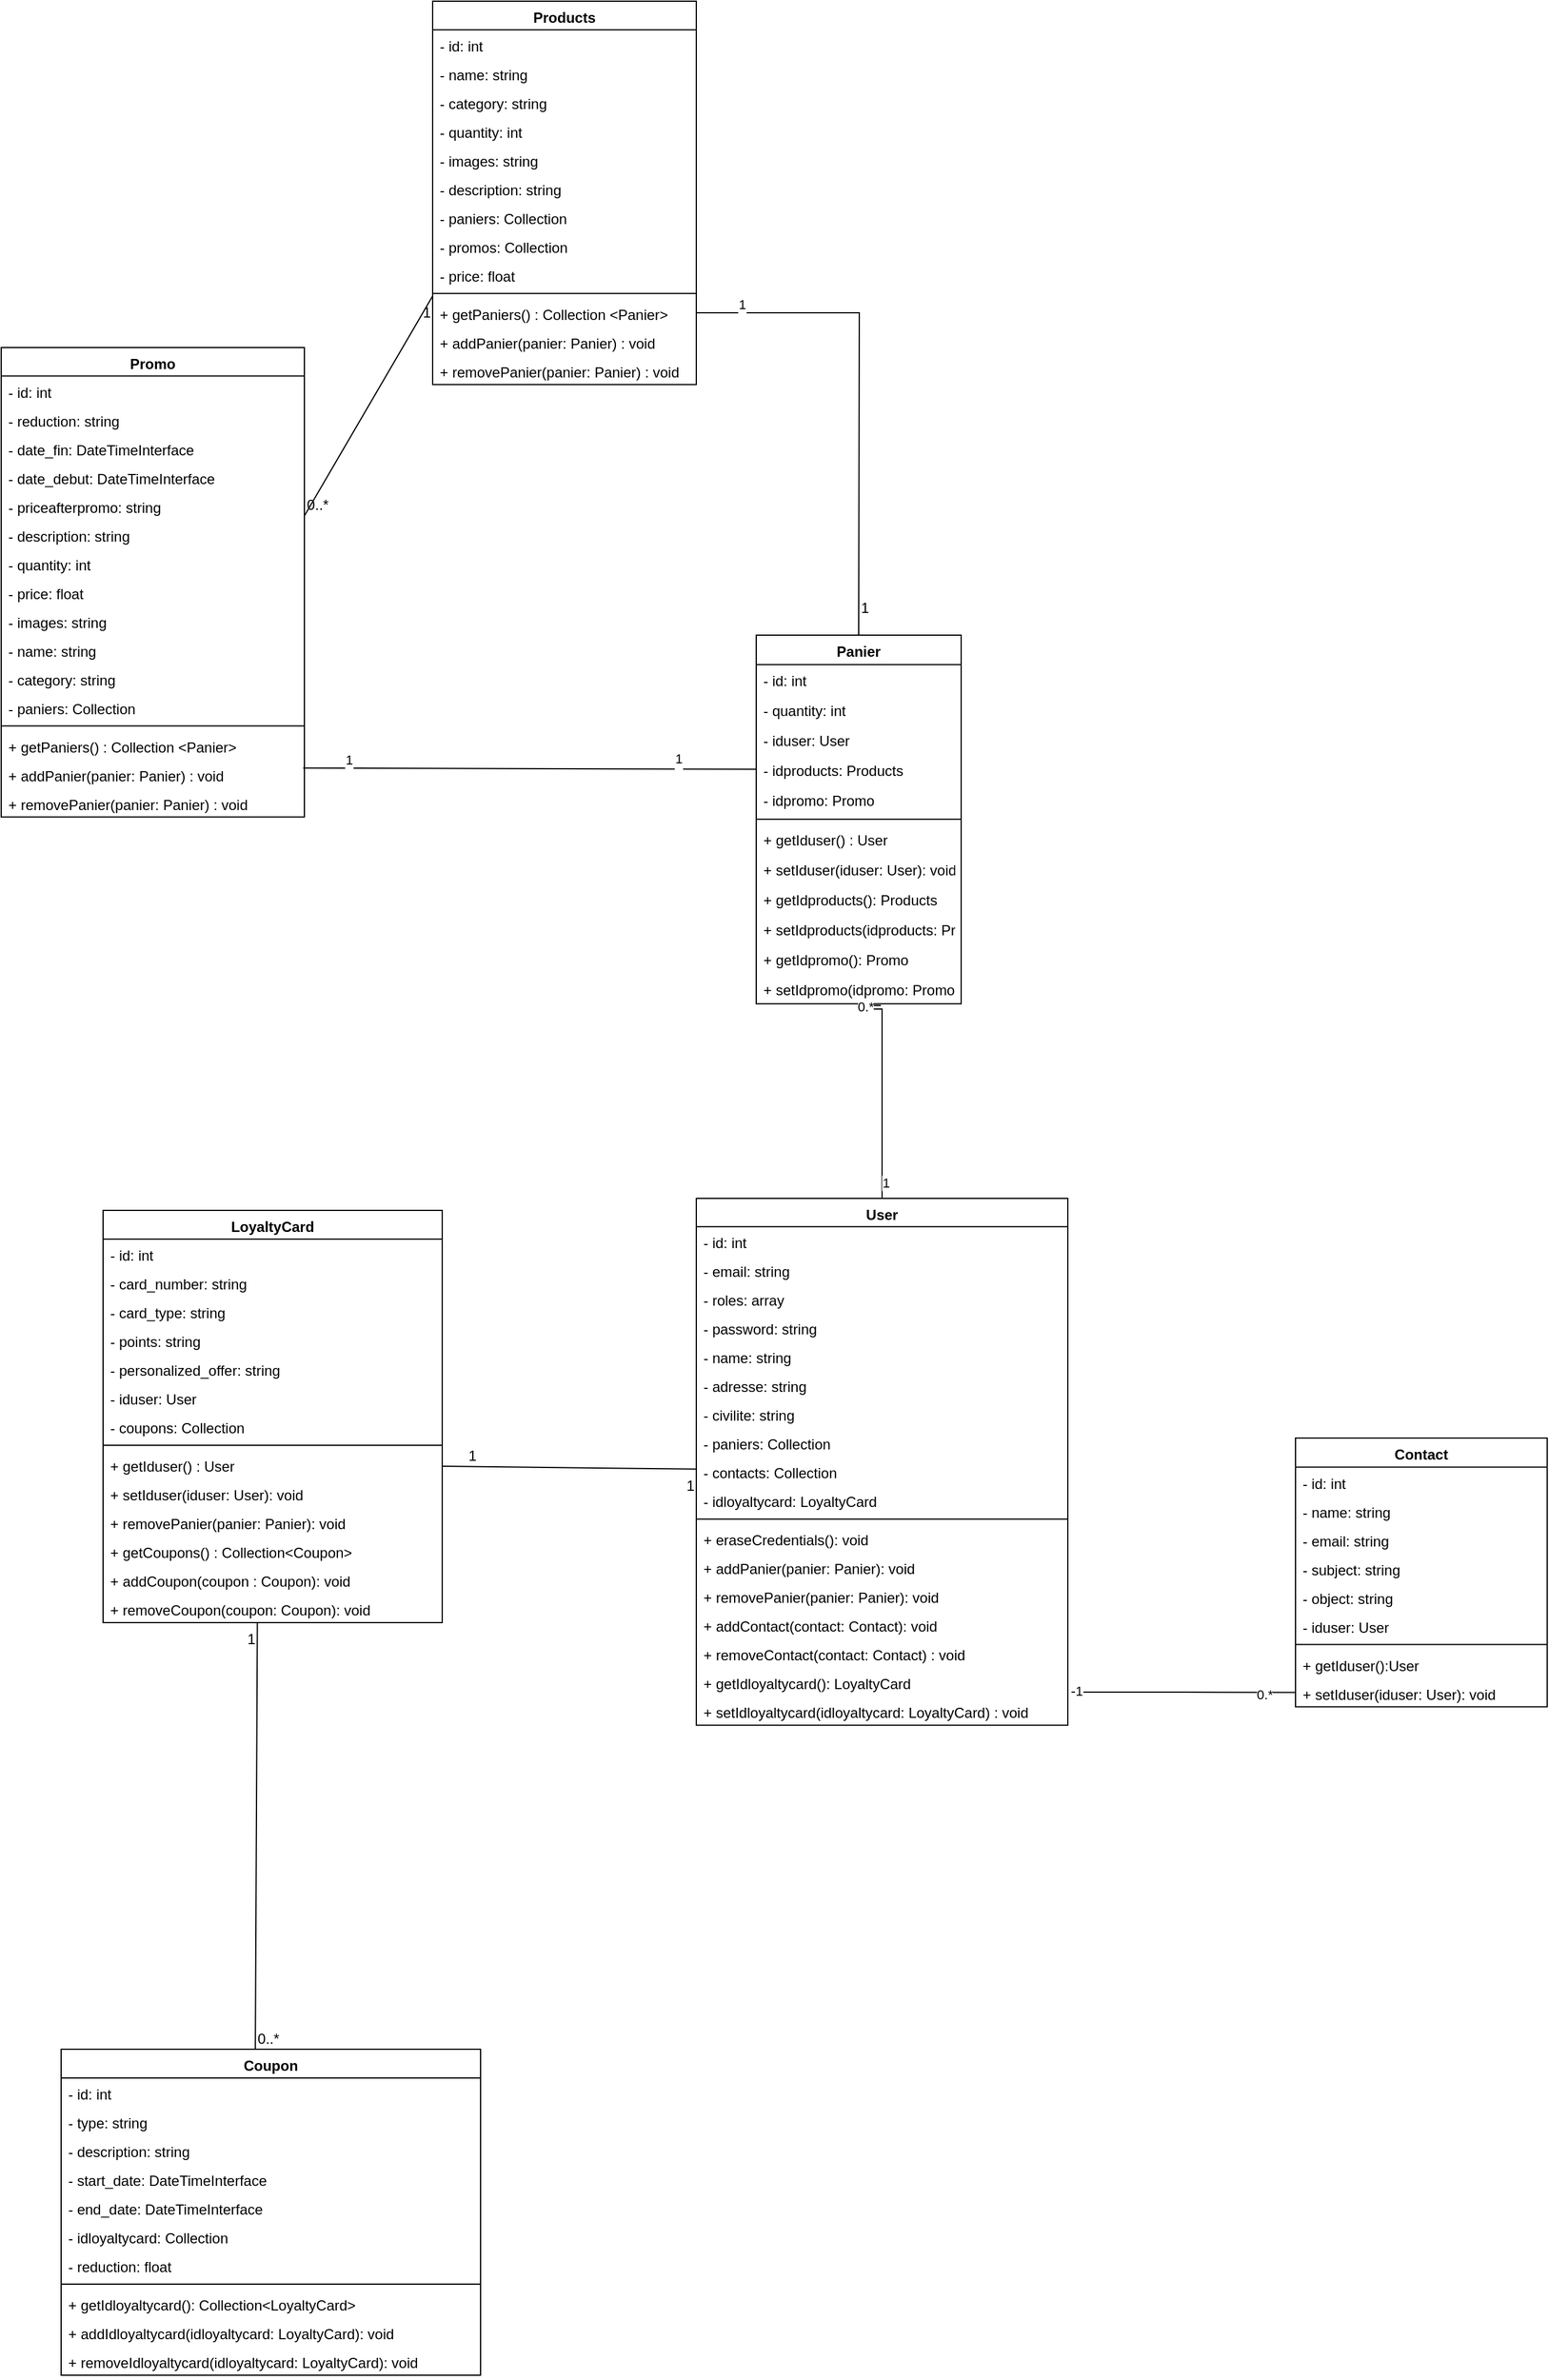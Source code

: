 <mxfile version="24.3.1" type="device">
  <diagram name="Page-1" id="Z8orhRkLqQDL-UpB7b5L">
    <mxGraphModel dx="1344" dy="1141" grid="1" gridSize="10" guides="1" tooltips="1" connect="1" arrows="1" fold="1" page="1" pageScale="1" pageWidth="827" pageHeight="1169" math="0" shadow="0">
      <root>
        <mxCell id="0" />
        <mxCell id="1" parent="0" />
        <mxCell id="rzybz_MpaNNf8O2ourKi-467" value="Promo" style="swimlane;fontStyle=1;align=center;verticalAlign=top;childLayout=stackLayout;horizontal=1;startSize=23.75;horizontalStack=0;resizeParent=1;resizeParentMax=0;resizeLast=0;collapsible=0;marginBottom=0;" vertex="1" parent="1">
          <mxGeometry x="1170" y="490" width="253" height="391.75" as="geometry" />
        </mxCell>
        <mxCell id="rzybz_MpaNNf8O2ourKi-468" value="- id: int" style="text;strokeColor=none;fillColor=none;align=left;verticalAlign=top;spacingLeft=4;spacingRight=4;overflow=hidden;rotatable=0;points=[[0,0.5],[1,0.5]];portConstraint=eastwest;" vertex="1" parent="rzybz_MpaNNf8O2ourKi-467">
          <mxGeometry y="23.75" width="253" height="24" as="geometry" />
        </mxCell>
        <mxCell id="rzybz_MpaNNf8O2ourKi-469" value="- reduction: string" style="text;strokeColor=none;fillColor=none;align=left;verticalAlign=top;spacingLeft=4;spacingRight=4;overflow=hidden;rotatable=0;points=[[0,0.5],[1,0.5]];portConstraint=eastwest;" vertex="1" parent="rzybz_MpaNNf8O2ourKi-467">
          <mxGeometry y="47.75" width="253" height="24" as="geometry" />
        </mxCell>
        <mxCell id="rzybz_MpaNNf8O2ourKi-470" value="- date_fin: DateTimeInterface" style="text;strokeColor=none;fillColor=none;align=left;verticalAlign=top;spacingLeft=4;spacingRight=4;overflow=hidden;rotatable=0;points=[[0,0.5],[1,0.5]];portConstraint=eastwest;" vertex="1" parent="rzybz_MpaNNf8O2ourKi-467">
          <mxGeometry y="71.75" width="253" height="24" as="geometry" />
        </mxCell>
        <mxCell id="rzybz_MpaNNf8O2ourKi-471" value="- date_debut: DateTimeInterface" style="text;strokeColor=none;fillColor=none;align=left;verticalAlign=top;spacingLeft=4;spacingRight=4;overflow=hidden;rotatable=0;points=[[0,0.5],[1,0.5]];portConstraint=eastwest;" vertex="1" parent="rzybz_MpaNNf8O2ourKi-467">
          <mxGeometry y="95.75" width="253" height="24" as="geometry" />
        </mxCell>
        <mxCell id="rzybz_MpaNNf8O2ourKi-472" value="- priceafterpromo: string" style="text;strokeColor=none;fillColor=none;align=left;verticalAlign=top;spacingLeft=4;spacingRight=4;overflow=hidden;rotatable=0;points=[[0,0.5],[1,0.5]];portConstraint=eastwest;" vertex="1" parent="rzybz_MpaNNf8O2ourKi-467">
          <mxGeometry y="119.75" width="253" height="24" as="geometry" />
        </mxCell>
        <mxCell id="rzybz_MpaNNf8O2ourKi-473" value="- description: string" style="text;strokeColor=none;fillColor=none;align=left;verticalAlign=top;spacingLeft=4;spacingRight=4;overflow=hidden;rotatable=0;points=[[0,0.5],[1,0.5]];portConstraint=eastwest;" vertex="1" parent="rzybz_MpaNNf8O2ourKi-467">
          <mxGeometry y="143.75" width="253" height="24" as="geometry" />
        </mxCell>
        <mxCell id="rzybz_MpaNNf8O2ourKi-474" value="- quantity: int" style="text;strokeColor=none;fillColor=none;align=left;verticalAlign=top;spacingLeft=4;spacingRight=4;overflow=hidden;rotatable=0;points=[[0,0.5],[1,0.5]];portConstraint=eastwest;" vertex="1" parent="rzybz_MpaNNf8O2ourKi-467">
          <mxGeometry y="167.75" width="253" height="24" as="geometry" />
        </mxCell>
        <mxCell id="rzybz_MpaNNf8O2ourKi-475" value="- price: float" style="text;strokeColor=none;fillColor=none;align=left;verticalAlign=top;spacingLeft=4;spacingRight=4;overflow=hidden;rotatable=0;points=[[0,0.5],[1,0.5]];portConstraint=eastwest;" vertex="1" parent="rzybz_MpaNNf8O2ourKi-467">
          <mxGeometry y="191.75" width="253" height="24" as="geometry" />
        </mxCell>
        <mxCell id="rzybz_MpaNNf8O2ourKi-476" value="- images: string" style="text;strokeColor=none;fillColor=none;align=left;verticalAlign=top;spacingLeft=4;spacingRight=4;overflow=hidden;rotatable=0;points=[[0,0.5],[1,0.5]];portConstraint=eastwest;" vertex="1" parent="rzybz_MpaNNf8O2ourKi-467">
          <mxGeometry y="215.75" width="253" height="24" as="geometry" />
        </mxCell>
        <mxCell id="rzybz_MpaNNf8O2ourKi-477" value="- name: string" style="text;strokeColor=none;fillColor=none;align=left;verticalAlign=top;spacingLeft=4;spacingRight=4;overflow=hidden;rotatable=0;points=[[0,0.5],[1,0.5]];portConstraint=eastwest;" vertex="1" parent="rzybz_MpaNNf8O2ourKi-467">
          <mxGeometry y="239.75" width="253" height="24" as="geometry" />
        </mxCell>
        <mxCell id="rzybz_MpaNNf8O2ourKi-478" value="- category: string" style="text;strokeColor=none;fillColor=none;align=left;verticalAlign=top;spacingLeft=4;spacingRight=4;overflow=hidden;rotatable=0;points=[[0,0.5],[1,0.5]];portConstraint=eastwest;" vertex="1" parent="rzybz_MpaNNf8O2ourKi-467">
          <mxGeometry y="263.75" width="253" height="24" as="geometry" />
        </mxCell>
        <mxCell id="rzybz_MpaNNf8O2ourKi-479" value="- paniers: Collection" style="text;strokeColor=none;fillColor=none;align=left;verticalAlign=top;spacingLeft=4;spacingRight=4;overflow=hidden;rotatable=0;points=[[0,0.5],[1,0.5]];portConstraint=eastwest;" vertex="1" parent="rzybz_MpaNNf8O2ourKi-467">
          <mxGeometry y="287.75" width="253" height="24" as="geometry" />
        </mxCell>
        <mxCell id="rzybz_MpaNNf8O2ourKi-480" style="line;strokeWidth=1;fillColor=none;align=left;verticalAlign=middle;spacingTop=-1;spacingLeft=3;spacingRight=3;rotatable=0;labelPosition=right;points=[];portConstraint=eastwest;strokeColor=inherit;" vertex="1" parent="rzybz_MpaNNf8O2ourKi-467">
          <mxGeometry y="311.75" width="253" height="8" as="geometry" />
        </mxCell>
        <mxCell id="rzybz_MpaNNf8O2ourKi-481" value="+ getPaniers() : Collection &lt;Panier&gt;" style="text;strokeColor=none;fillColor=none;align=left;verticalAlign=top;spacingLeft=4;spacingRight=4;overflow=hidden;rotatable=0;points=[[0,0.5],[1,0.5]];portConstraint=eastwest;" vertex="1" parent="rzybz_MpaNNf8O2ourKi-467">
          <mxGeometry y="319.75" width="253" height="24" as="geometry" />
        </mxCell>
        <mxCell id="rzybz_MpaNNf8O2ourKi-482" value="+ addPanier(panier: Panier) : void" style="text;strokeColor=none;fillColor=none;align=left;verticalAlign=top;spacingLeft=4;spacingRight=4;overflow=hidden;rotatable=0;points=[[0,0.5],[1,0.5]];portConstraint=eastwest;" vertex="1" parent="rzybz_MpaNNf8O2ourKi-467">
          <mxGeometry y="343.75" width="253" height="24" as="geometry" />
        </mxCell>
        <mxCell id="rzybz_MpaNNf8O2ourKi-483" value="+ removePanier(panier: Panier) : void" style="text;strokeColor=none;fillColor=none;align=left;verticalAlign=top;spacingLeft=4;spacingRight=4;overflow=hidden;rotatable=0;points=[[0,0.5],[1,0.5]];portConstraint=eastwest;" vertex="1" parent="rzybz_MpaNNf8O2ourKi-467">
          <mxGeometry y="367.75" width="253" height="24" as="geometry" />
        </mxCell>
        <mxCell id="rzybz_MpaNNf8O2ourKi-495" value="Products" style="swimlane;fontStyle=1;align=center;verticalAlign=top;childLayout=stackLayout;horizontal=1;startSize=23.924;horizontalStack=0;resizeParent=1;resizeParentMax=0;resizeLast=0;collapsible=0;marginBottom=0;" vertex="1" parent="1">
          <mxGeometry x="1530" y="201" width="220" height="319.924" as="geometry" />
        </mxCell>
        <mxCell id="rzybz_MpaNNf8O2ourKi-496" value="- id: int" style="text;strokeColor=none;fillColor=none;align=left;verticalAlign=top;spacingLeft=4;spacingRight=4;overflow=hidden;rotatable=0;points=[[0,0.5],[1,0.5]];portConstraint=eastwest;" vertex="1" parent="rzybz_MpaNNf8O2ourKi-495">
          <mxGeometry y="23.924" width="220" height="24" as="geometry" />
        </mxCell>
        <mxCell id="rzybz_MpaNNf8O2ourKi-497" value="- name: string" style="text;strokeColor=none;fillColor=none;align=left;verticalAlign=top;spacingLeft=4;spacingRight=4;overflow=hidden;rotatable=0;points=[[0,0.5],[1,0.5]];portConstraint=eastwest;" vertex="1" parent="rzybz_MpaNNf8O2ourKi-495">
          <mxGeometry y="47.924" width="220" height="24" as="geometry" />
        </mxCell>
        <mxCell id="rzybz_MpaNNf8O2ourKi-498" value="- category: string" style="text;strokeColor=none;fillColor=none;align=left;verticalAlign=top;spacingLeft=4;spacingRight=4;overflow=hidden;rotatable=0;points=[[0,0.5],[1,0.5]];portConstraint=eastwest;" vertex="1" parent="rzybz_MpaNNf8O2ourKi-495">
          <mxGeometry y="71.924" width="220" height="24" as="geometry" />
        </mxCell>
        <mxCell id="rzybz_MpaNNf8O2ourKi-499" value="- quantity: int" style="text;strokeColor=none;fillColor=none;align=left;verticalAlign=top;spacingLeft=4;spacingRight=4;overflow=hidden;rotatable=0;points=[[0,0.5],[1,0.5]];portConstraint=eastwest;" vertex="1" parent="rzybz_MpaNNf8O2ourKi-495">
          <mxGeometry y="95.924" width="220" height="24" as="geometry" />
        </mxCell>
        <mxCell id="rzybz_MpaNNf8O2ourKi-500" value="- images: string" style="text;strokeColor=none;fillColor=none;align=left;verticalAlign=top;spacingLeft=4;spacingRight=4;overflow=hidden;rotatable=0;points=[[0,0.5],[1,0.5]];portConstraint=eastwest;" vertex="1" parent="rzybz_MpaNNf8O2ourKi-495">
          <mxGeometry y="119.924" width="220" height="24" as="geometry" />
        </mxCell>
        <mxCell id="rzybz_MpaNNf8O2ourKi-501" value="- description: string" style="text;strokeColor=none;fillColor=none;align=left;verticalAlign=top;spacingLeft=4;spacingRight=4;overflow=hidden;rotatable=0;points=[[0,0.5],[1,0.5]];portConstraint=eastwest;" vertex="1" parent="rzybz_MpaNNf8O2ourKi-495">
          <mxGeometry y="143.924" width="220" height="24" as="geometry" />
        </mxCell>
        <mxCell id="rzybz_MpaNNf8O2ourKi-502" value="- paniers: Collection" style="text;strokeColor=none;fillColor=none;align=left;verticalAlign=top;spacingLeft=4;spacingRight=4;overflow=hidden;rotatable=0;points=[[0,0.5],[1,0.5]];portConstraint=eastwest;" vertex="1" parent="rzybz_MpaNNf8O2ourKi-495">
          <mxGeometry y="167.924" width="220" height="24" as="geometry" />
        </mxCell>
        <mxCell id="rzybz_MpaNNf8O2ourKi-503" value="- promos: Collection" style="text;strokeColor=none;fillColor=none;align=left;verticalAlign=top;spacingLeft=4;spacingRight=4;overflow=hidden;rotatable=0;points=[[0,0.5],[1,0.5]];portConstraint=eastwest;" vertex="1" parent="rzybz_MpaNNf8O2ourKi-495">
          <mxGeometry y="191.924" width="220" height="24" as="geometry" />
        </mxCell>
        <mxCell id="rzybz_MpaNNf8O2ourKi-504" value="- price: float" style="text;strokeColor=none;fillColor=none;align=left;verticalAlign=top;spacingLeft=4;spacingRight=4;overflow=hidden;rotatable=0;points=[[0,0.5],[1,0.5]];portConstraint=eastwest;" vertex="1" parent="rzybz_MpaNNf8O2ourKi-495">
          <mxGeometry y="215.924" width="220" height="24" as="geometry" />
        </mxCell>
        <mxCell id="rzybz_MpaNNf8O2ourKi-505" style="line;strokeWidth=1;fillColor=none;align=left;verticalAlign=middle;spacingTop=-1;spacingLeft=3;spacingRight=3;rotatable=0;labelPosition=right;points=[];portConstraint=eastwest;strokeColor=inherit;" vertex="1" parent="rzybz_MpaNNf8O2ourKi-495">
          <mxGeometry y="239.924" width="220" height="8" as="geometry" />
        </mxCell>
        <mxCell id="rzybz_MpaNNf8O2ourKi-515" value="+ getPaniers() : Collection &lt;Panier&gt;" style="text;strokeColor=none;fillColor=none;align=left;verticalAlign=top;spacingLeft=4;spacingRight=4;overflow=hidden;rotatable=0;points=[[0,0.5],[1,0.5]];portConstraint=eastwest;" vertex="1" parent="rzybz_MpaNNf8O2ourKi-495">
          <mxGeometry y="247.924" width="220" height="24" as="geometry" />
        </mxCell>
        <mxCell id="rzybz_MpaNNf8O2ourKi-516" value="+ addPanier(panier: Panier) : void" style="text;strokeColor=none;fillColor=none;align=left;verticalAlign=top;spacingLeft=4;spacingRight=4;overflow=hidden;rotatable=0;points=[[0,0.5],[1,0.5]];portConstraint=eastwest;" vertex="1" parent="rzybz_MpaNNf8O2ourKi-495">
          <mxGeometry y="271.924" width="220" height="24" as="geometry" />
        </mxCell>
        <mxCell id="rzybz_MpaNNf8O2ourKi-517" value="+ removePanier(panier: Panier) : void" style="text;strokeColor=none;fillColor=none;align=left;verticalAlign=top;spacingLeft=4;spacingRight=4;overflow=hidden;rotatable=0;points=[[0,0.5],[1,0.5]];portConstraint=eastwest;" vertex="1" parent="rzybz_MpaNNf8O2ourKi-495">
          <mxGeometry y="295.924" width="220" height="24" as="geometry" />
        </mxCell>
        <mxCell id="rzybz_MpaNNf8O2ourKi-519" value="Panier" style="swimlane;fontStyle=1;align=center;verticalAlign=top;childLayout=stackLayout;horizontal=1;startSize=24.679;horizontalStack=0;resizeParent=1;resizeParentMax=0;resizeLast=0;collapsible=0;marginBottom=0;" vertex="1" parent="1">
          <mxGeometry x="1800" y="730" width="171" height="307.679" as="geometry" />
        </mxCell>
        <mxCell id="rzybz_MpaNNf8O2ourKi-520" value="- id: int" style="text;strokeColor=none;fillColor=none;align=left;verticalAlign=top;spacingLeft=4;spacingRight=4;overflow=hidden;rotatable=0;points=[[0,0.5],[1,0.5]];portConstraint=eastwest;" vertex="1" parent="rzybz_MpaNNf8O2ourKi-519">
          <mxGeometry y="24.679" width="171" height="25" as="geometry" />
        </mxCell>
        <mxCell id="rzybz_MpaNNf8O2ourKi-521" value="- quantity: int" style="text;strokeColor=none;fillColor=none;align=left;verticalAlign=top;spacingLeft=4;spacingRight=4;overflow=hidden;rotatable=0;points=[[0,0.5],[1,0.5]];portConstraint=eastwest;" vertex="1" parent="rzybz_MpaNNf8O2ourKi-519">
          <mxGeometry y="49.679" width="171" height="25" as="geometry" />
        </mxCell>
        <mxCell id="rzybz_MpaNNf8O2ourKi-522" value="- iduser: User" style="text;strokeColor=none;fillColor=none;align=left;verticalAlign=top;spacingLeft=4;spacingRight=4;overflow=hidden;rotatable=0;points=[[0,0.5],[1,0.5]];portConstraint=eastwest;" vertex="1" parent="rzybz_MpaNNf8O2ourKi-519">
          <mxGeometry y="74.679" width="171" height="25" as="geometry" />
        </mxCell>
        <mxCell id="rzybz_MpaNNf8O2ourKi-523" value="- idproducts: Products" style="text;strokeColor=none;fillColor=none;align=left;verticalAlign=top;spacingLeft=4;spacingRight=4;overflow=hidden;rotatable=0;points=[[0,0.5],[1,0.5]];portConstraint=eastwest;" vertex="1" parent="rzybz_MpaNNf8O2ourKi-519">
          <mxGeometry y="99.679" width="171" height="25" as="geometry" />
        </mxCell>
        <mxCell id="rzybz_MpaNNf8O2ourKi-524" value="- idpromo: Promo" style="text;strokeColor=none;fillColor=none;align=left;verticalAlign=top;spacingLeft=4;spacingRight=4;overflow=hidden;rotatable=0;points=[[0,0.5],[1,0.5]];portConstraint=eastwest;" vertex="1" parent="rzybz_MpaNNf8O2ourKi-519">
          <mxGeometry y="124.679" width="171" height="25" as="geometry" />
        </mxCell>
        <mxCell id="rzybz_MpaNNf8O2ourKi-525" style="line;strokeWidth=1;fillColor=none;align=left;verticalAlign=middle;spacingTop=-1;spacingLeft=3;spacingRight=3;rotatable=0;labelPosition=right;points=[];portConstraint=eastwest;strokeColor=inherit;" vertex="1" parent="rzybz_MpaNNf8O2ourKi-519">
          <mxGeometry y="149.679" width="171" height="8" as="geometry" />
        </mxCell>
        <mxCell id="rzybz_MpaNNf8O2ourKi-526" value="+ getIduser() : User" style="text;strokeColor=none;fillColor=none;align=left;verticalAlign=top;spacingLeft=4;spacingRight=4;overflow=hidden;rotatable=0;points=[[0,0.5],[1,0.5]];portConstraint=eastwest;" vertex="1" parent="rzybz_MpaNNf8O2ourKi-519">
          <mxGeometry y="157.679" width="171" height="25" as="geometry" />
        </mxCell>
        <mxCell id="rzybz_MpaNNf8O2ourKi-527" value="+ setIduser(iduser: User): void" style="text;strokeColor=none;fillColor=none;align=left;verticalAlign=top;spacingLeft=4;spacingRight=4;overflow=hidden;rotatable=0;points=[[0,0.5],[1,0.5]];portConstraint=eastwest;" vertex="1" parent="rzybz_MpaNNf8O2ourKi-519">
          <mxGeometry y="182.679" width="171" height="25" as="geometry" />
        </mxCell>
        <mxCell id="rzybz_MpaNNf8O2ourKi-528" value="+ getIdproducts(): Products" style="text;strokeColor=none;fillColor=none;align=left;verticalAlign=top;spacingLeft=4;spacingRight=4;overflow=hidden;rotatable=0;points=[[0,0.5],[1,0.5]];portConstraint=eastwest;" vertex="1" parent="rzybz_MpaNNf8O2ourKi-519">
          <mxGeometry y="207.679" width="171" height="25" as="geometry" />
        </mxCell>
        <mxCell id="rzybz_MpaNNf8O2ourKi-529" value="+ setIdproducts(idproducts: Products): void" style="text;strokeColor=none;fillColor=none;align=left;verticalAlign=top;spacingLeft=4;spacingRight=4;overflow=hidden;rotatable=0;points=[[0,0.5],[1,0.5]];portConstraint=eastwest;" vertex="1" parent="rzybz_MpaNNf8O2ourKi-519">
          <mxGeometry y="232.679" width="171" height="25" as="geometry" />
        </mxCell>
        <mxCell id="rzybz_MpaNNf8O2ourKi-530" value="+ getIdpromo(): Promo" style="text;strokeColor=none;fillColor=none;align=left;verticalAlign=top;spacingLeft=4;spacingRight=4;overflow=hidden;rotatable=0;points=[[0,0.5],[1,0.5]];portConstraint=eastwest;" vertex="1" parent="rzybz_MpaNNf8O2ourKi-519">
          <mxGeometry y="257.679" width="171" height="25" as="geometry" />
        </mxCell>
        <mxCell id="rzybz_MpaNNf8O2ourKi-531" value="+ setIdpromo(idpromo: Promo): void" style="text;strokeColor=none;fillColor=none;align=left;verticalAlign=top;spacingLeft=4;spacingRight=4;overflow=hidden;rotatable=0;points=[[0,0.5],[1,0.5]];portConstraint=eastwest;" vertex="1" parent="rzybz_MpaNNf8O2ourKi-519">
          <mxGeometry y="282.679" width="171" height="25" as="geometry" />
        </mxCell>
        <mxCell id="rzybz_MpaNNf8O2ourKi-1507" style="edgeStyle=orthogonalEdgeStyle;rounded=0;orthogonalLoop=1;jettySize=auto;html=1;exitX=1.01;exitY=0.851;exitDx=0;exitDy=0;exitPerimeter=0;endArrow=none;endFill=0;" edge="1" parent="1" source="rzybz_MpaNNf8O2ourKi-551" target="rzybz_MpaNNf8O2ourKi-623">
          <mxGeometry relative="1" as="geometry" />
        </mxCell>
        <mxCell id="rzybz_MpaNNf8O2ourKi-1513" value="0.*" style="edgeLabel;html=1;align=center;verticalAlign=middle;resizable=0;points=[];" vertex="1" connectable="0" parent="rzybz_MpaNNf8O2ourKi-1507">
          <mxGeometry x="0.918" y="-1" relative="1" as="geometry">
            <mxPoint x="-19" as="offset" />
          </mxGeometry>
        </mxCell>
        <mxCell id="rzybz_MpaNNf8O2ourKi-1514" value="&lt;div&gt;1&lt;/div&gt;" style="edgeLabel;html=1;align=center;verticalAlign=middle;resizable=0;points=[];" vertex="1" connectable="0" parent="rzybz_MpaNNf8O2ourKi-1507">
          <mxGeometry x="-0.934" y="1" relative="1" as="geometry">
            <mxPoint as="offset" />
          </mxGeometry>
        </mxCell>
        <mxCell id="rzybz_MpaNNf8O2ourKi-1569" style="edgeStyle=orthogonalEdgeStyle;rounded=0;orthogonalLoop=1;jettySize=auto;html=1;endArrow=none;endFill=0;entryX=0.608;entryY=1.053;entryDx=0;entryDy=0;entryPerimeter=0;" edge="1" parent="1" source="rzybz_MpaNNf8O2ourKi-534" target="rzybz_MpaNNf8O2ourKi-531">
          <mxGeometry relative="1" as="geometry">
            <mxPoint x="1971" y="1075.24" as="targetPoint" />
            <Array as="points">
              <mxPoint x="1905" y="1042" />
              <mxPoint x="1886" y="1042" />
              <mxPoint x="1886" y="1039" />
            </Array>
          </mxGeometry>
        </mxCell>
        <mxCell id="rzybz_MpaNNf8O2ourKi-1570" value="1" style="edgeLabel;html=1;align=center;verticalAlign=middle;resizable=0;points=[];" vertex="1" connectable="0" parent="rzybz_MpaNNf8O2ourKi-1569">
          <mxGeometry x="-0.863" y="-3" relative="1" as="geometry">
            <mxPoint as="offset" />
          </mxGeometry>
        </mxCell>
        <mxCell id="rzybz_MpaNNf8O2ourKi-1571" value="0.*" style="edgeLabel;html=1;align=center;verticalAlign=middle;resizable=0;points=[];" vertex="1" connectable="0" parent="rzybz_MpaNNf8O2ourKi-1569">
          <mxGeometry x="0.739" y="-2" relative="1" as="geometry">
            <mxPoint as="offset" />
          </mxGeometry>
        </mxCell>
        <mxCell id="rzybz_MpaNNf8O2ourKi-534" value="User" style="swimlane;fontStyle=1;align=center;verticalAlign=top;childLayout=stackLayout;horizontal=1;startSize=23.568;horizontalStack=0;resizeParent=1;resizeParentMax=0;resizeLast=0;collapsible=0;marginBottom=0;" vertex="1" parent="1">
          <mxGeometry x="1750" y="1200" width="310" height="439.568" as="geometry" />
        </mxCell>
        <mxCell id="rzybz_MpaNNf8O2ourKi-535" value="- id: int" style="text;strokeColor=none;fillColor=none;align=left;verticalAlign=top;spacingLeft=4;spacingRight=4;overflow=hidden;rotatable=0;points=[[0,0.5],[1,0.5]];portConstraint=eastwest;" vertex="1" parent="rzybz_MpaNNf8O2ourKi-534">
          <mxGeometry y="23.568" width="310" height="24" as="geometry" />
        </mxCell>
        <mxCell id="rzybz_MpaNNf8O2ourKi-536" value="- email: string" style="text;strokeColor=none;fillColor=none;align=left;verticalAlign=top;spacingLeft=4;spacingRight=4;overflow=hidden;rotatable=0;points=[[0,0.5],[1,0.5]];portConstraint=eastwest;" vertex="1" parent="rzybz_MpaNNf8O2ourKi-534">
          <mxGeometry y="47.568" width="310" height="24" as="geometry" />
        </mxCell>
        <mxCell id="rzybz_MpaNNf8O2ourKi-537" value="- roles: array" style="text;strokeColor=none;fillColor=none;align=left;verticalAlign=top;spacingLeft=4;spacingRight=4;overflow=hidden;rotatable=0;points=[[0,0.5],[1,0.5]];portConstraint=eastwest;" vertex="1" parent="rzybz_MpaNNf8O2ourKi-534">
          <mxGeometry y="71.568" width="310" height="24" as="geometry" />
        </mxCell>
        <mxCell id="rzybz_MpaNNf8O2ourKi-538" value="- password: string" style="text;strokeColor=none;fillColor=none;align=left;verticalAlign=top;spacingLeft=4;spacingRight=4;overflow=hidden;rotatable=0;points=[[0,0.5],[1,0.5]];portConstraint=eastwest;" vertex="1" parent="rzybz_MpaNNf8O2ourKi-534">
          <mxGeometry y="95.568" width="310" height="24" as="geometry" />
        </mxCell>
        <mxCell id="rzybz_MpaNNf8O2ourKi-539" value="- name: string" style="text;strokeColor=none;fillColor=none;align=left;verticalAlign=top;spacingLeft=4;spacingRight=4;overflow=hidden;rotatable=0;points=[[0,0.5],[1,0.5]];portConstraint=eastwest;" vertex="1" parent="rzybz_MpaNNf8O2ourKi-534">
          <mxGeometry y="119.568" width="310" height="24" as="geometry" />
        </mxCell>
        <mxCell id="rzybz_MpaNNf8O2ourKi-540" value="- adresse: string" style="text;strokeColor=none;fillColor=none;align=left;verticalAlign=top;spacingLeft=4;spacingRight=4;overflow=hidden;rotatable=0;points=[[0,0.5],[1,0.5]];portConstraint=eastwest;" vertex="1" parent="rzybz_MpaNNf8O2ourKi-534">
          <mxGeometry y="143.568" width="310" height="24" as="geometry" />
        </mxCell>
        <mxCell id="rzybz_MpaNNf8O2ourKi-541" value="- civilite: string" style="text;strokeColor=none;fillColor=none;align=left;verticalAlign=top;spacingLeft=4;spacingRight=4;overflow=hidden;rotatable=0;points=[[0,0.5],[1,0.5]];portConstraint=eastwest;" vertex="1" parent="rzybz_MpaNNf8O2ourKi-534">
          <mxGeometry y="167.568" width="310" height="24" as="geometry" />
        </mxCell>
        <mxCell id="rzybz_MpaNNf8O2ourKi-542" value="- paniers: Collection" style="text;strokeColor=none;fillColor=none;align=left;verticalAlign=top;spacingLeft=4;spacingRight=4;overflow=hidden;rotatable=0;points=[[0,0.5],[1,0.5]];portConstraint=eastwest;" vertex="1" parent="rzybz_MpaNNf8O2ourKi-534">
          <mxGeometry y="191.568" width="310" height="24" as="geometry" />
        </mxCell>
        <mxCell id="rzybz_MpaNNf8O2ourKi-543" value="- contacts: Collection" style="text;strokeColor=none;fillColor=none;align=left;verticalAlign=top;spacingLeft=4;spacingRight=4;overflow=hidden;rotatable=0;points=[[0,0.5],[1,0.5]];portConstraint=eastwest;" vertex="1" parent="rzybz_MpaNNf8O2ourKi-534">
          <mxGeometry y="215.568" width="310" height="24" as="geometry" />
        </mxCell>
        <mxCell id="rzybz_MpaNNf8O2ourKi-544" value="- idloyaltycard: LoyaltyCard" style="text;strokeColor=none;fillColor=none;align=left;verticalAlign=top;spacingLeft=4;spacingRight=4;overflow=hidden;rotatable=0;points=[[0,0.5],[1,0.5]];portConstraint=eastwest;" vertex="1" parent="rzybz_MpaNNf8O2ourKi-534">
          <mxGeometry y="239.568" width="310" height="24" as="geometry" />
        </mxCell>
        <mxCell id="rzybz_MpaNNf8O2ourKi-545" style="line;strokeWidth=1;fillColor=none;align=left;verticalAlign=middle;spacingTop=-1;spacingLeft=3;spacingRight=3;rotatable=0;labelPosition=right;points=[];portConstraint=eastwest;strokeColor=inherit;" vertex="1" parent="rzybz_MpaNNf8O2ourKi-534">
          <mxGeometry y="263.568" width="310" height="8" as="geometry" />
        </mxCell>
        <mxCell id="rzybz_MpaNNf8O2ourKi-546" value="+ eraseCredentials(): void" style="text;strokeColor=none;fillColor=none;align=left;verticalAlign=top;spacingLeft=4;spacingRight=4;overflow=hidden;rotatable=0;points=[[0,0.5],[1,0.5]];portConstraint=eastwest;" vertex="1" parent="rzybz_MpaNNf8O2ourKi-534">
          <mxGeometry y="271.568" width="310" height="24" as="geometry" />
        </mxCell>
        <mxCell id="rzybz_MpaNNf8O2ourKi-547" value="+ addPanier(panier: Panier): void" style="text;strokeColor=none;fillColor=none;align=left;verticalAlign=top;spacingLeft=4;spacingRight=4;overflow=hidden;rotatable=0;points=[[0,0.5],[1,0.5]];portConstraint=eastwest;" vertex="1" parent="rzybz_MpaNNf8O2ourKi-534">
          <mxGeometry y="295.568" width="310" height="24" as="geometry" />
        </mxCell>
        <mxCell id="rzybz_MpaNNf8O2ourKi-548" value="+ removePanier(panier: Panier): void" style="text;strokeColor=none;fillColor=none;align=left;verticalAlign=top;spacingLeft=4;spacingRight=4;overflow=hidden;rotatable=0;points=[[0,0.5],[1,0.5]];portConstraint=eastwest;" vertex="1" parent="rzybz_MpaNNf8O2ourKi-534">
          <mxGeometry y="319.568" width="310" height="24" as="geometry" />
        </mxCell>
        <mxCell id="rzybz_MpaNNf8O2ourKi-549" value="+ addContact(contact: Contact): void" style="text;strokeColor=none;fillColor=none;align=left;verticalAlign=top;spacingLeft=4;spacingRight=4;overflow=hidden;rotatable=0;points=[[0,0.5],[1,0.5]];portConstraint=eastwest;" vertex="1" parent="rzybz_MpaNNf8O2ourKi-534">
          <mxGeometry y="343.568" width="310" height="24" as="geometry" />
        </mxCell>
        <mxCell id="rzybz_MpaNNf8O2ourKi-550" value="+ removeContact(contact: Contact) : void" style="text;strokeColor=none;fillColor=none;align=left;verticalAlign=top;spacingLeft=4;spacingRight=4;overflow=hidden;rotatable=0;points=[[0,0.5],[1,0.5]];portConstraint=eastwest;" vertex="1" parent="rzybz_MpaNNf8O2ourKi-534">
          <mxGeometry y="367.568" width="310" height="24" as="geometry" />
        </mxCell>
        <mxCell id="rzybz_MpaNNf8O2ourKi-551" value="+ getIdloyaltycard(): LoyaltyCard" style="text;strokeColor=none;fillColor=none;align=left;verticalAlign=top;spacingLeft=4;spacingRight=4;overflow=hidden;rotatable=0;points=[[0,0.5],[1,0.5]];portConstraint=eastwest;" vertex="1" parent="rzybz_MpaNNf8O2ourKi-534">
          <mxGeometry y="391.568" width="310" height="24" as="geometry" />
        </mxCell>
        <mxCell id="rzybz_MpaNNf8O2ourKi-552" value="+ setIdloyaltycard(idloyaltycard: LoyaltyCard) : void" style="text;strokeColor=none;fillColor=none;align=left;verticalAlign=top;spacingLeft=4;spacingRight=4;overflow=hidden;rotatable=0;points=[[0,0.5],[1,0.5]];portConstraint=eastwest;" vertex="1" parent="rzybz_MpaNNf8O2ourKi-534">
          <mxGeometry y="415.568" width="310" height="24" as="geometry" />
        </mxCell>
        <mxCell id="rzybz_MpaNNf8O2ourKi-568" value="LoyaltyCard" style="swimlane;fontStyle=1;align=center;verticalAlign=top;childLayout=stackLayout;horizontal=1;startSize=23.977;horizontalStack=0;resizeParent=1;resizeParentMax=0;resizeLast=0;collapsible=0;marginBottom=0;" vertex="1" parent="1">
          <mxGeometry x="1255" y="1210" width="283" height="343.977" as="geometry" />
        </mxCell>
        <mxCell id="rzybz_MpaNNf8O2ourKi-569" value="- id: int" style="text;strokeColor=none;fillColor=none;align=left;verticalAlign=top;spacingLeft=4;spacingRight=4;overflow=hidden;rotatable=0;points=[[0,0.5],[1,0.5]];portConstraint=eastwest;" vertex="1" parent="rzybz_MpaNNf8O2ourKi-568">
          <mxGeometry y="23.977" width="283" height="24" as="geometry" />
        </mxCell>
        <mxCell id="rzybz_MpaNNf8O2ourKi-570" value="- card_number: string" style="text;strokeColor=none;fillColor=none;align=left;verticalAlign=top;spacingLeft=4;spacingRight=4;overflow=hidden;rotatable=0;points=[[0,0.5],[1,0.5]];portConstraint=eastwest;" vertex="1" parent="rzybz_MpaNNf8O2ourKi-568">
          <mxGeometry y="47.977" width="283" height="24" as="geometry" />
        </mxCell>
        <mxCell id="rzybz_MpaNNf8O2ourKi-571" value="- card_type: string" style="text;strokeColor=none;fillColor=none;align=left;verticalAlign=top;spacingLeft=4;spacingRight=4;overflow=hidden;rotatable=0;points=[[0,0.5],[1,0.5]];portConstraint=eastwest;" vertex="1" parent="rzybz_MpaNNf8O2ourKi-568">
          <mxGeometry y="71.977" width="283" height="24" as="geometry" />
        </mxCell>
        <mxCell id="rzybz_MpaNNf8O2ourKi-572" value="- points: string" style="text;strokeColor=none;fillColor=none;align=left;verticalAlign=top;spacingLeft=4;spacingRight=4;overflow=hidden;rotatable=0;points=[[0,0.5],[1,0.5]];portConstraint=eastwest;" vertex="1" parent="rzybz_MpaNNf8O2ourKi-568">
          <mxGeometry y="95.977" width="283" height="24" as="geometry" />
        </mxCell>
        <mxCell id="rzybz_MpaNNf8O2ourKi-573" value="- personalized_offer: string" style="text;strokeColor=none;fillColor=none;align=left;verticalAlign=top;spacingLeft=4;spacingRight=4;overflow=hidden;rotatable=0;points=[[0,0.5],[1,0.5]];portConstraint=eastwest;" vertex="1" parent="rzybz_MpaNNf8O2ourKi-568">
          <mxGeometry y="119.977" width="283" height="24" as="geometry" />
        </mxCell>
        <mxCell id="rzybz_MpaNNf8O2ourKi-574" value="- iduser: User" style="text;strokeColor=none;fillColor=none;align=left;verticalAlign=top;spacingLeft=4;spacingRight=4;overflow=hidden;rotatable=0;points=[[0,0.5],[1,0.5]];portConstraint=eastwest;" vertex="1" parent="rzybz_MpaNNf8O2ourKi-568">
          <mxGeometry y="143.977" width="283" height="24" as="geometry" />
        </mxCell>
        <mxCell id="rzybz_MpaNNf8O2ourKi-575" value="- coupons: Collection" style="text;strokeColor=none;fillColor=none;align=left;verticalAlign=top;spacingLeft=4;spacingRight=4;overflow=hidden;rotatable=0;points=[[0,0.5],[1,0.5]];portConstraint=eastwest;" vertex="1" parent="rzybz_MpaNNf8O2ourKi-568">
          <mxGeometry y="167.977" width="283" height="24" as="geometry" />
        </mxCell>
        <mxCell id="rzybz_MpaNNf8O2ourKi-576" style="line;strokeWidth=1;fillColor=none;align=left;verticalAlign=middle;spacingTop=-1;spacingLeft=3;spacingRight=3;rotatable=0;labelPosition=right;points=[];portConstraint=eastwest;strokeColor=inherit;" vertex="1" parent="rzybz_MpaNNf8O2ourKi-568">
          <mxGeometry y="191.977" width="283" height="8" as="geometry" />
        </mxCell>
        <mxCell id="rzybz_MpaNNf8O2ourKi-588" value="+ getIduser() : User" style="text;strokeColor=none;fillColor=none;align=left;verticalAlign=top;spacingLeft=4;spacingRight=4;overflow=hidden;rotatable=0;points=[[0,0.5],[1,0.5]];portConstraint=eastwest;" vertex="1" parent="rzybz_MpaNNf8O2ourKi-568">
          <mxGeometry y="199.977" width="283" height="24" as="geometry" />
        </mxCell>
        <mxCell id="rzybz_MpaNNf8O2ourKi-589" value="+ setIduser(iduser: User): void" style="text;strokeColor=none;fillColor=none;align=left;verticalAlign=top;spacingLeft=4;spacingRight=4;overflow=hidden;rotatable=0;points=[[0,0.5],[1,0.5]];portConstraint=eastwest;" vertex="1" parent="rzybz_MpaNNf8O2ourKi-568">
          <mxGeometry y="223.977" width="283" height="24" as="geometry" />
        </mxCell>
        <mxCell id="rzybz_MpaNNf8O2ourKi-590" value="+ removePanier(panier: Panier): void" style="text;strokeColor=none;fillColor=none;align=left;verticalAlign=top;spacingLeft=4;spacingRight=4;overflow=hidden;rotatable=0;points=[[0,0.5],[1,0.5]];portConstraint=eastwest;" vertex="1" parent="rzybz_MpaNNf8O2ourKi-568">
          <mxGeometry y="247.977" width="283" height="24" as="geometry" />
        </mxCell>
        <mxCell id="rzybz_MpaNNf8O2ourKi-1887" value="+ getCoupons() : Collection&lt;Coupon&gt;" style="text;strokeColor=none;fillColor=none;align=left;verticalAlign=top;spacingLeft=4;spacingRight=4;overflow=hidden;rotatable=0;points=[[0,0.5],[1,0.5]];portConstraint=eastwest;" vertex="1" parent="rzybz_MpaNNf8O2ourKi-568">
          <mxGeometry y="271.977" width="283" height="24" as="geometry" />
        </mxCell>
        <mxCell id="rzybz_MpaNNf8O2ourKi-1888" value="+ addCoupon(coupon : Coupon): void" style="text;strokeColor=none;fillColor=none;align=left;verticalAlign=top;spacingLeft=4;spacingRight=4;overflow=hidden;rotatable=0;points=[[0,0.5],[1,0.5]];portConstraint=eastwest;" vertex="1" parent="rzybz_MpaNNf8O2ourKi-568">
          <mxGeometry y="295.977" width="283" height="24" as="geometry" />
        </mxCell>
        <mxCell id="rzybz_MpaNNf8O2ourKi-1889" value="+ removeCoupon(coupon: Coupon): void" style="text;strokeColor=none;fillColor=none;align=left;verticalAlign=top;spacingLeft=4;spacingRight=4;overflow=hidden;rotatable=0;points=[[0,0.5],[1,0.5]];portConstraint=eastwest;" vertex="1" parent="rzybz_MpaNNf8O2ourKi-568">
          <mxGeometry y="319.977" width="283" height="24" as="geometry" />
        </mxCell>
        <mxCell id="rzybz_MpaNNf8O2ourKi-591" value="Coupon" style="swimlane;fontStyle=1;align=center;verticalAlign=top;childLayout=stackLayout;horizontal=1;startSize=23.977;horizontalStack=0;resizeParent=1;resizeParentMax=0;resizeLast=0;collapsible=0;marginBottom=0;" vertex="1" parent="1">
          <mxGeometry x="1220" y="1910" width="350" height="271.977" as="geometry" />
        </mxCell>
        <mxCell id="rzybz_MpaNNf8O2ourKi-592" value="- id: int" style="text;strokeColor=none;fillColor=none;align=left;verticalAlign=top;spacingLeft=4;spacingRight=4;overflow=hidden;rotatable=0;points=[[0,0.5],[1,0.5]];portConstraint=eastwest;" vertex="1" parent="rzybz_MpaNNf8O2ourKi-591">
          <mxGeometry y="23.977" width="350" height="24" as="geometry" />
        </mxCell>
        <mxCell id="rzybz_MpaNNf8O2ourKi-593" value="- type: string" style="text;strokeColor=none;fillColor=none;align=left;verticalAlign=top;spacingLeft=4;spacingRight=4;overflow=hidden;rotatable=0;points=[[0,0.5],[1,0.5]];portConstraint=eastwest;" vertex="1" parent="rzybz_MpaNNf8O2ourKi-591">
          <mxGeometry y="47.977" width="350" height="24" as="geometry" />
        </mxCell>
        <mxCell id="rzybz_MpaNNf8O2ourKi-594" value="- description: string" style="text;strokeColor=none;fillColor=none;align=left;verticalAlign=top;spacingLeft=4;spacingRight=4;overflow=hidden;rotatable=0;points=[[0,0.5],[1,0.5]];portConstraint=eastwest;" vertex="1" parent="rzybz_MpaNNf8O2ourKi-591">
          <mxGeometry y="71.977" width="350" height="24" as="geometry" />
        </mxCell>
        <mxCell id="rzybz_MpaNNf8O2ourKi-595" value="- start_date: DateTimeInterface" style="text;strokeColor=none;fillColor=none;align=left;verticalAlign=top;spacingLeft=4;spacingRight=4;overflow=hidden;rotatable=0;points=[[0,0.5],[1,0.5]];portConstraint=eastwest;" vertex="1" parent="rzybz_MpaNNf8O2ourKi-591">
          <mxGeometry y="95.977" width="350" height="24" as="geometry" />
        </mxCell>
        <mxCell id="rzybz_MpaNNf8O2ourKi-596" value="- end_date: DateTimeInterface" style="text;strokeColor=none;fillColor=none;align=left;verticalAlign=top;spacingLeft=4;spacingRight=4;overflow=hidden;rotatable=0;points=[[0,0.5],[1,0.5]];portConstraint=eastwest;" vertex="1" parent="rzybz_MpaNNf8O2ourKi-591">
          <mxGeometry y="119.977" width="350" height="24" as="geometry" />
        </mxCell>
        <mxCell id="rzybz_MpaNNf8O2ourKi-597" value="- idloyaltycard: Collection" style="text;strokeColor=none;fillColor=none;align=left;verticalAlign=top;spacingLeft=4;spacingRight=4;overflow=hidden;rotatable=0;points=[[0,0.5],[1,0.5]];portConstraint=eastwest;" vertex="1" parent="rzybz_MpaNNf8O2ourKi-591">
          <mxGeometry y="143.977" width="350" height="24" as="geometry" />
        </mxCell>
        <mxCell id="rzybz_MpaNNf8O2ourKi-598" value="- reduction: float" style="text;strokeColor=none;fillColor=none;align=left;verticalAlign=top;spacingLeft=4;spacingRight=4;overflow=hidden;rotatable=0;points=[[0,0.5],[1,0.5]];portConstraint=eastwest;" vertex="1" parent="rzybz_MpaNNf8O2ourKi-591">
          <mxGeometry y="167.977" width="350" height="24" as="geometry" />
        </mxCell>
        <mxCell id="rzybz_MpaNNf8O2ourKi-599" style="line;strokeWidth=1;fillColor=none;align=left;verticalAlign=middle;spacingTop=-1;spacingLeft=3;spacingRight=3;rotatable=0;labelPosition=right;points=[];portConstraint=eastwest;strokeColor=inherit;" vertex="1" parent="rzybz_MpaNNf8O2ourKi-591">
          <mxGeometry y="191.977" width="350" height="8" as="geometry" />
        </mxCell>
        <mxCell id="rzybz_MpaNNf8O2ourKi-600" value="+ getIdloyaltycard(): Collection&lt;LoyaltyCard&gt;" style="text;strokeColor=none;fillColor=none;align=left;verticalAlign=top;spacingLeft=4;spacingRight=4;overflow=hidden;rotatable=0;points=[[0,0.5],[1,0.5]];portConstraint=eastwest;" vertex="1" parent="rzybz_MpaNNf8O2ourKi-591">
          <mxGeometry y="199.977" width="350" height="24" as="geometry" />
        </mxCell>
        <mxCell id="rzybz_MpaNNf8O2ourKi-601" value="+ addIdloyaltycard(idloyaltycard: LoyaltyCard): void" style="text;strokeColor=none;fillColor=none;align=left;verticalAlign=top;spacingLeft=4;spacingRight=4;overflow=hidden;rotatable=0;points=[[0,0.5],[1,0.5]];portConstraint=eastwest;" vertex="1" parent="rzybz_MpaNNf8O2ourKi-591">
          <mxGeometry y="223.977" width="350" height="24" as="geometry" />
        </mxCell>
        <mxCell id="rzybz_MpaNNf8O2ourKi-602" value="+ removeIdloyaltycard(idloyaltycard: LoyaltyCard): void" style="text;strokeColor=none;fillColor=none;align=left;verticalAlign=top;spacingLeft=4;spacingRight=4;overflow=hidden;rotatable=0;points=[[0,0.5],[1,0.5]];portConstraint=eastwest;" vertex="1" parent="rzybz_MpaNNf8O2ourKi-591">
          <mxGeometry y="247.977" width="350" height="24" as="geometry" />
        </mxCell>
        <mxCell id="rzybz_MpaNNf8O2ourKi-614" value="Contact" style="swimlane;fontStyle=1;align=center;verticalAlign=top;childLayout=stackLayout;horizontal=1;startSize=24.25;horizontalStack=0;resizeParent=1;resizeParentMax=0;resizeLast=0;collapsible=0;marginBottom=0;" vertex="1" parent="1">
          <mxGeometry x="2250" y="1400" width="210" height="224.25" as="geometry" />
        </mxCell>
        <mxCell id="rzybz_MpaNNf8O2ourKi-615" value="- id: int" style="text;strokeColor=none;fillColor=none;align=left;verticalAlign=top;spacingLeft=4;spacingRight=4;overflow=hidden;rotatable=0;points=[[0,0.5],[1,0.5]];portConstraint=eastwest;" vertex="1" parent="rzybz_MpaNNf8O2ourKi-614">
          <mxGeometry y="24.25" width="210" height="24" as="geometry" />
        </mxCell>
        <mxCell id="rzybz_MpaNNf8O2ourKi-616" value="- name: string" style="text;strokeColor=none;fillColor=none;align=left;verticalAlign=top;spacingLeft=4;spacingRight=4;overflow=hidden;rotatable=0;points=[[0,0.5],[1,0.5]];portConstraint=eastwest;" vertex="1" parent="rzybz_MpaNNf8O2ourKi-614">
          <mxGeometry y="48.25" width="210" height="24" as="geometry" />
        </mxCell>
        <mxCell id="rzybz_MpaNNf8O2ourKi-617" value="- email: string" style="text;strokeColor=none;fillColor=none;align=left;verticalAlign=top;spacingLeft=4;spacingRight=4;overflow=hidden;rotatable=0;points=[[0,0.5],[1,0.5]];portConstraint=eastwest;" vertex="1" parent="rzybz_MpaNNf8O2ourKi-614">
          <mxGeometry y="72.25" width="210" height="24" as="geometry" />
        </mxCell>
        <mxCell id="rzybz_MpaNNf8O2ourKi-618" value="- subject: string" style="text;strokeColor=none;fillColor=none;align=left;verticalAlign=top;spacingLeft=4;spacingRight=4;overflow=hidden;rotatable=0;points=[[0,0.5],[1,0.5]];portConstraint=eastwest;" vertex="1" parent="rzybz_MpaNNf8O2ourKi-614">
          <mxGeometry y="96.25" width="210" height="24" as="geometry" />
        </mxCell>
        <mxCell id="rzybz_MpaNNf8O2ourKi-619" value="- object: string" style="text;strokeColor=none;fillColor=none;align=left;verticalAlign=top;spacingLeft=4;spacingRight=4;overflow=hidden;rotatable=0;points=[[0,0.5],[1,0.5]];portConstraint=eastwest;" vertex="1" parent="rzybz_MpaNNf8O2ourKi-614">
          <mxGeometry y="120.25" width="210" height="24" as="geometry" />
        </mxCell>
        <mxCell id="rzybz_MpaNNf8O2ourKi-620" value="- iduser: User" style="text;strokeColor=none;fillColor=none;align=left;verticalAlign=top;spacingLeft=4;spacingRight=4;overflow=hidden;rotatable=0;points=[[0,0.5],[1,0.5]];portConstraint=eastwest;" vertex="1" parent="rzybz_MpaNNf8O2ourKi-614">
          <mxGeometry y="144.25" width="210" height="24" as="geometry" />
        </mxCell>
        <mxCell id="rzybz_MpaNNf8O2ourKi-621" style="line;strokeWidth=1;fillColor=none;align=left;verticalAlign=middle;spacingTop=-1;spacingLeft=3;spacingRight=3;rotatable=0;labelPosition=right;points=[];portConstraint=eastwest;strokeColor=inherit;" vertex="1" parent="rzybz_MpaNNf8O2ourKi-614">
          <mxGeometry y="168.25" width="210" height="8" as="geometry" />
        </mxCell>
        <mxCell id="rzybz_MpaNNf8O2ourKi-622" value="+ getIduser():User" style="text;strokeColor=none;fillColor=none;align=left;verticalAlign=top;spacingLeft=4;spacingRight=4;overflow=hidden;rotatable=0;points=[[0,0.5],[1,0.5]];portConstraint=eastwest;" vertex="1" parent="rzybz_MpaNNf8O2ourKi-614">
          <mxGeometry y="176.25" width="210" height="24" as="geometry" />
        </mxCell>
        <mxCell id="rzybz_MpaNNf8O2ourKi-623" value="+ setIduser(iduser: User): void" style="text;strokeColor=none;fillColor=none;align=left;verticalAlign=top;spacingLeft=4;spacingRight=4;overflow=hidden;rotatable=0;points=[[0,0.5],[1,0.5]];portConstraint=eastwest;" vertex="1" parent="rzybz_MpaNNf8O2ourKi-614">
          <mxGeometry y="200.25" width="210" height="24" as="geometry" />
        </mxCell>
        <mxCell id="rzybz_MpaNNf8O2ourKi-633" value="" style="curved=0;startArrow=none;endArrow=none;endSize=14;endFill=0;rounded=0;exitX=0.996;exitY=0.296;exitDx=0;exitDy=0;exitPerimeter=0;strokeColor=default;" edge="1" parent="1" source="rzybz_MpaNNf8O2ourKi-482" target="rzybz_MpaNNf8O2ourKi-523">
          <mxGeometry relative="1" as="geometry">
            <Array as="points" />
          </mxGeometry>
        </mxCell>
        <mxCell id="rzybz_MpaNNf8O2ourKi-1884" value="&lt;div&gt;1&lt;/div&gt;&lt;div&gt;&lt;br&gt;&lt;/div&gt;" style="edgeLabel;html=1;align=center;verticalAlign=middle;resizable=0;points=[];" vertex="1" connectable="0" parent="rzybz_MpaNNf8O2ourKi-633">
          <mxGeometry x="0.653" y="2" relative="1" as="geometry">
            <mxPoint as="offset" />
          </mxGeometry>
        </mxCell>
        <mxCell id="rzybz_MpaNNf8O2ourKi-1894" value="&lt;div&gt;1&lt;/div&gt;&lt;div&gt;&lt;br&gt;&lt;/div&gt;" style="edgeLabel;html=1;align=center;verticalAlign=middle;resizable=0;points=[];" vertex="1" connectable="0" parent="rzybz_MpaNNf8O2ourKi-633">
          <mxGeometry x="-0.799" relative="1" as="geometry">
            <mxPoint as="offset" />
          </mxGeometry>
        </mxCell>
        <mxCell id="rzybz_MpaNNf8O2ourKi-636" value="" style="curved=0;startArrow=none;endArrow=none;endSize=14;endFill=0;entryX=0.5;entryY=0;rounded=0;horizontal=1;fontFamily=Helvetica;entryDx=0;entryDy=0;" edge="1" parent="1" target="rzybz_MpaNNf8O2ourKi-519">
          <mxGeometry relative="1" as="geometry">
            <Array as="points">
              <mxPoint x="1886" y="461" />
            </Array>
            <mxPoint x="1750" y="461" as="sourcePoint" />
          </mxGeometry>
        </mxCell>
        <mxCell id="rzybz_MpaNNf8O2ourKi-638" value="1&#xa;" style="edgeLabel;resizable=0;labelBackgroundColor=none;fontSize=12;align=left;verticalAlign=bottom;" vertex="1" parent="rzybz_MpaNNf8O2ourKi-636">
          <mxGeometry x="1" relative="1" as="geometry" />
        </mxCell>
        <mxCell id="rzybz_MpaNNf8O2ourKi-1892" value="&lt;div&gt;1&lt;/div&gt;&lt;div&gt;&lt;br&gt;&lt;/div&gt;" style="edgeLabel;html=1;align=center;verticalAlign=middle;resizable=0;points=[];" vertex="1" connectable="0" parent="rzybz_MpaNNf8O2ourKi-636">
          <mxGeometry x="-0.812" relative="1" as="geometry">
            <mxPoint as="offset" />
          </mxGeometry>
        </mxCell>
        <mxCell id="rzybz_MpaNNf8O2ourKi-639" value="" style="curved=0;startArrow=none;endArrow=none;endSize=14;endFill=0;exitX=0;exitY=0.769;entryX=1.001;entryY=-0.155;rounded=0;strokeColor=default;entryDx=0;entryDy=0;entryPerimeter=0;" edge="1" parent="1" source="rzybz_MpaNNf8O2ourKi-495" target="rzybz_MpaNNf8O2ourKi-473">
          <mxGeometry relative="1" as="geometry">
            <Array as="points" />
          </mxGeometry>
        </mxCell>
        <mxCell id="rzybz_MpaNNf8O2ourKi-640" value="1" style="edgeLabel;resizable=0;labelBackgroundColor=none;fontSize=12;align=right;verticalAlign=top;" vertex="1" parent="rzybz_MpaNNf8O2ourKi-639">
          <mxGeometry x="-1" relative="1" as="geometry" />
        </mxCell>
        <mxCell id="rzybz_MpaNNf8O2ourKi-641" value="0..*" style="edgeLabel;resizable=0;labelBackgroundColor=none;fontSize=12;align=left;verticalAlign=bottom;" vertex="1" parent="rzybz_MpaNNf8O2ourKi-639">
          <mxGeometry x="1" relative="1" as="geometry" />
        </mxCell>
        <mxCell id="rzybz_MpaNNf8O2ourKi-654" value="" style="curved=0;startArrow=none;endArrow=none;endSize=14;endFill=0;rounded=0;" edge="1" parent="1" source="rzybz_MpaNNf8O2ourKi-543" target="rzybz_MpaNNf8O2ourKi-588">
          <mxGeometry relative="1" as="geometry">
            <Array as="points" />
            <mxPoint x="1520" y="1427" as="targetPoint" />
          </mxGeometry>
        </mxCell>
        <mxCell id="rzybz_MpaNNf8O2ourKi-655" value="1" style="edgeLabel;resizable=0;labelBackgroundColor=none;fontSize=12;align=right;verticalAlign=top;" vertex="1" parent="rzybz_MpaNNf8O2ourKi-654">
          <mxGeometry x="-1" relative="1" as="geometry" />
        </mxCell>
        <mxCell id="rzybz_MpaNNf8O2ourKi-656" value="1" style="edgeLabel;resizable=0;labelBackgroundColor=none;fontSize=12;align=left;verticalAlign=bottom;" vertex="1" parent="rzybz_MpaNNf8O2ourKi-654">
          <mxGeometry x="1" relative="1" as="geometry">
            <mxPoint x="20" as="offset" />
          </mxGeometry>
        </mxCell>
        <mxCell id="rzybz_MpaNNf8O2ourKi-657" value="" style="curved=0;startArrow=none;endArrow=none;endSize=14;endFill=0;exitX=0.455;exitY=0.999;entryX=0.463;entryY=0.0;rounded=0;" edge="1" parent="1" source="rzybz_MpaNNf8O2ourKi-568" target="rzybz_MpaNNf8O2ourKi-591">
          <mxGeometry relative="1" as="geometry">
            <Array as="points" />
          </mxGeometry>
        </mxCell>
        <mxCell id="rzybz_MpaNNf8O2ourKi-658" value="1" style="edgeLabel;resizable=0;labelBackgroundColor=none;fontSize=12;align=right;verticalAlign=top;" vertex="1" parent="rzybz_MpaNNf8O2ourKi-657">
          <mxGeometry x="-1" relative="1" as="geometry" />
        </mxCell>
        <mxCell id="rzybz_MpaNNf8O2ourKi-659" value="0..*" style="edgeLabel;resizable=0;labelBackgroundColor=none;fontSize=12;align=left;verticalAlign=bottom;" vertex="1" parent="rzybz_MpaNNf8O2ourKi-657">
          <mxGeometry x="1" relative="1" as="geometry" />
        </mxCell>
      </root>
    </mxGraphModel>
  </diagram>
</mxfile>
